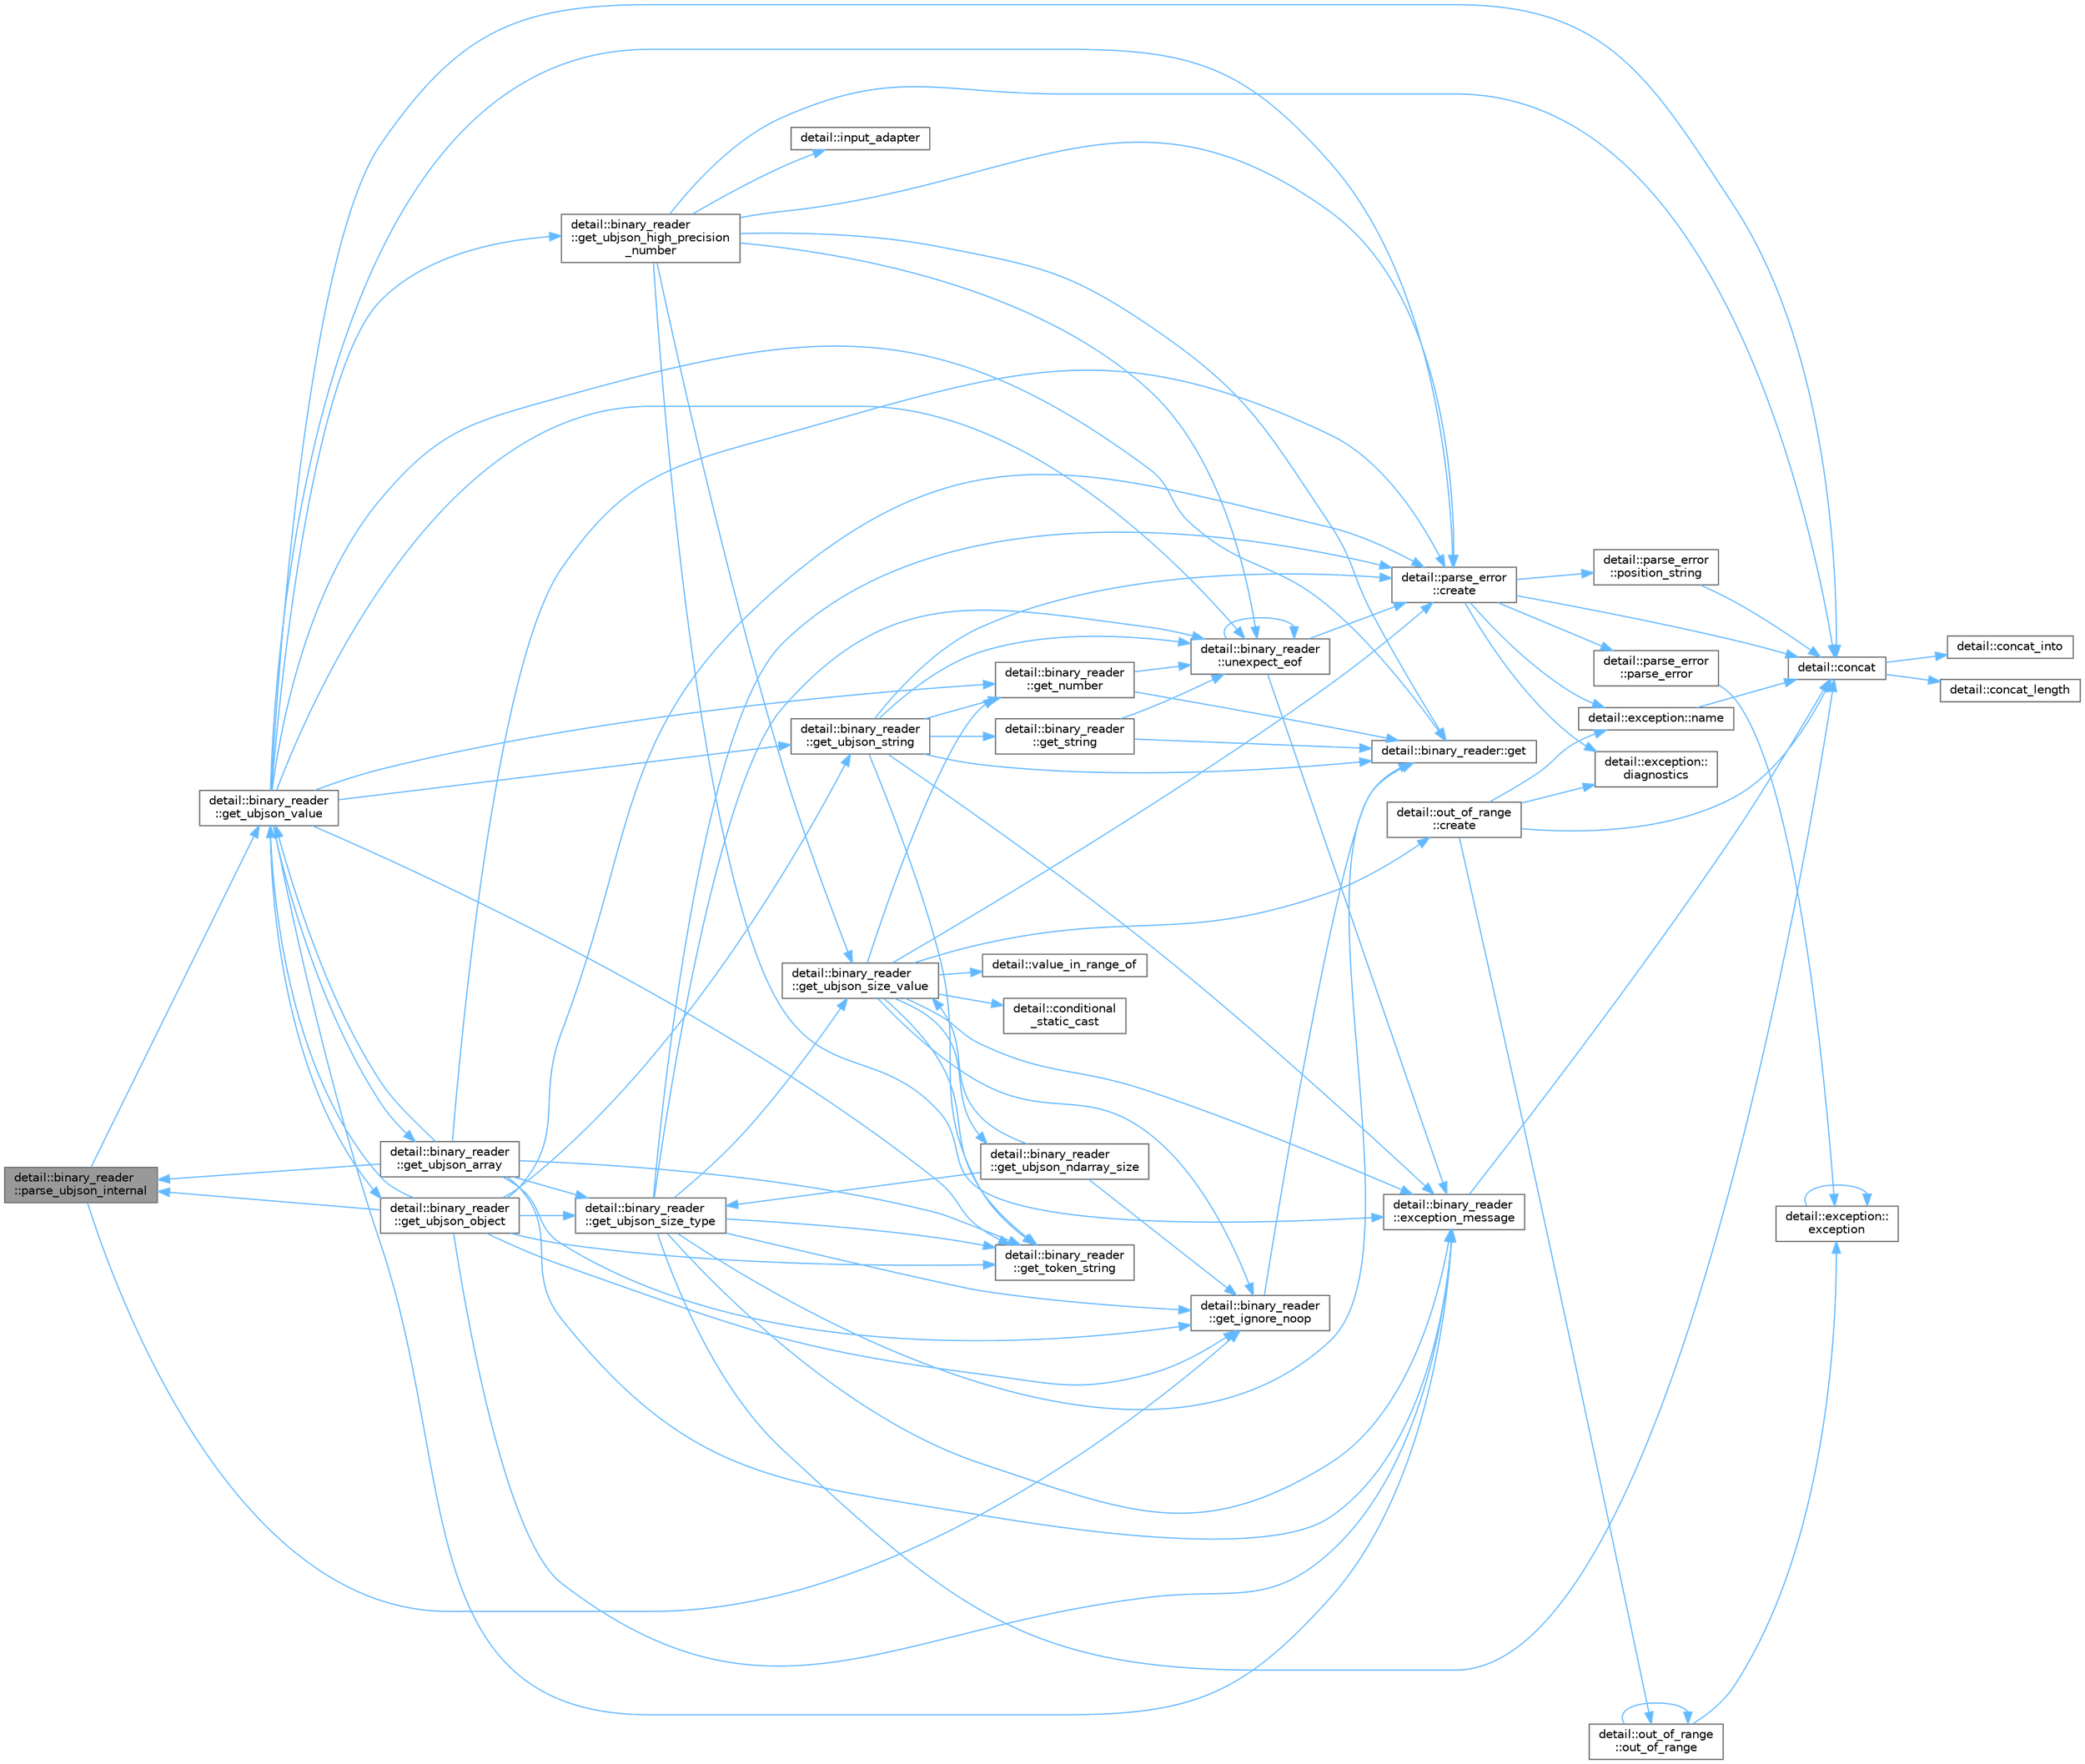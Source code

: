 digraph "detail::binary_reader::parse_ubjson_internal"
{
 // LATEX_PDF_SIZE
  bgcolor="transparent";
  edge [fontname=Helvetica,fontsize=10,labelfontname=Helvetica,labelfontsize=10];
  node [fontname=Helvetica,fontsize=10,shape=box,height=0.2,width=0.4];
  rankdir="LR";
  Node1 [id="Node000001",label="detail::binary_reader\l::parse_ubjson_internal",height=0.2,width=0.4,color="gray40", fillcolor="grey60", style="filled", fontcolor="black",tooltip=" "];
  Node1 -> Node2 [id="edge1_Node000001_Node000002",color="steelblue1",style="solid",tooltip=" "];
  Node2 [id="Node000002",label="detail::binary_reader\l::get_ignore_noop",height=0.2,width=0.4,color="grey40", fillcolor="white", style="filled",URL="$classdetail_1_1binary__reader.html#a451f9cb2d990780be3b6ffea6223134b",tooltip=" "];
  Node2 -> Node3 [id="edge2_Node000002_Node000003",color="steelblue1",style="solid",tooltip=" "];
  Node3 [id="Node000003",label="detail::binary_reader::get",height=0.2,width=0.4,color="grey40", fillcolor="white", style="filled",URL="$classdetail_1_1binary__reader.html#a9aeb80d0dd19032e1b2128b3f093a794",tooltip="get next character from the input"];
  Node1 -> Node4 [id="edge3_Node000001_Node000004",color="steelblue1",style="solid",tooltip=" "];
  Node4 [id="Node000004",label="detail::binary_reader\l::get_ubjson_value",height=0.2,width=0.4,color="grey40", fillcolor="white", style="filled",URL="$classdetail_1_1binary__reader.html#a45cdf02020f3bc5c27fada582f37516c",tooltip=" "];
  Node4 -> Node5 [id="edge4_Node000004_Node000005",color="steelblue1",style="solid",tooltip=" "];
  Node5 [id="Node000005",label="detail::concat",height=0.2,width=0.4,color="grey40", fillcolor="white", style="filled",URL="$namespacedetail.html#a266fb3d4bf633ad6c506434cc91164da",tooltip=" "];
  Node5 -> Node6 [id="edge5_Node000005_Node000006",color="steelblue1",style="solid",tooltip=" "];
  Node6 [id="Node000006",label="detail::concat_into",height=0.2,width=0.4,color="grey40", fillcolor="white", style="filled",URL="$namespacedetail.html#a89f967b745cf8df11ba9d59f93d97753",tooltip=" "];
  Node5 -> Node7 [id="edge6_Node000005_Node000007",color="steelblue1",style="solid",tooltip=" "];
  Node7 [id="Node000007",label="detail::concat_length",height=0.2,width=0.4,color="grey40", fillcolor="white", style="filled",URL="$namespacedetail.html#ac185140ed8c8fcc07a302a890b714b0d",tooltip=" "];
  Node4 -> Node8 [id="edge7_Node000004_Node000008",color="steelblue1",style="solid",tooltip=" "];
  Node8 [id="Node000008",label="detail::parse_error\l::create",height=0.2,width=0.4,color="grey40", fillcolor="white", style="filled",URL="$classdetail_1_1parse__error.html#a07046ea9f33d28f120af188ed674d6df",tooltip="create a parse error exception"];
  Node8 -> Node5 [id="edge8_Node000008_Node000005",color="steelblue1",style="solid",tooltip=" "];
  Node8 -> Node9 [id="edge9_Node000008_Node000009",color="steelblue1",style="solid",tooltip=" "];
  Node9 [id="Node000009",label="detail::exception::\ldiagnostics",height=0.2,width=0.4,color="grey40", fillcolor="white", style="filled",URL="$classdetail_1_1exception.html#a6b4a786b5c1c25dd3edaceb1bf2d5120",tooltip=" "];
  Node8 -> Node10 [id="edge10_Node000008_Node000010",color="steelblue1",style="solid",tooltip=" "];
  Node10 [id="Node000010",label="detail::exception::name",height=0.2,width=0.4,color="grey40", fillcolor="white", style="filled",URL="$classdetail_1_1exception.html#a8f1eb56b9964c8dd84d89d0da98d883b",tooltip=" "];
  Node10 -> Node5 [id="edge11_Node000010_Node000005",color="steelblue1",style="solid",tooltip=" "];
  Node8 -> Node11 [id="edge12_Node000008_Node000011",color="steelblue1",style="solid",tooltip=" "];
  Node11 [id="Node000011",label="detail::parse_error\l::parse_error",height=0.2,width=0.4,color="grey40", fillcolor="white", style="filled",URL="$classdetail_1_1parse__error.html#a7703a00cc97c4590e56254b62b479ff5",tooltip=" "];
  Node11 -> Node12 [id="edge13_Node000011_Node000012",color="steelblue1",style="solid",tooltip=" "];
  Node12 [id="Node000012",label="detail::exception::\lexception",height=0.2,width=0.4,color="grey40", fillcolor="white", style="filled",URL="$classdetail_1_1exception.html#a528d6bc77e88490bbb84cde2222b7ff0",tooltip=" "];
  Node12 -> Node12 [id="edge14_Node000012_Node000012",color="steelblue1",style="solid",tooltip=" "];
  Node8 -> Node13 [id="edge15_Node000008_Node000013",color="steelblue1",style="solid",tooltip=" "];
  Node13 [id="Node000013",label="detail::parse_error\l::position_string",height=0.2,width=0.4,color="grey40", fillcolor="white", style="filled",URL="$classdetail_1_1parse__error.html#a19cdccb06cba79d7b4efc51f501ced8b",tooltip=" "];
  Node13 -> Node5 [id="edge16_Node000013_Node000005",color="steelblue1",style="solid",tooltip=" "];
  Node4 -> Node14 [id="edge17_Node000004_Node000014",color="steelblue1",style="solid",tooltip=" "];
  Node14 [id="Node000014",label="detail::binary_reader\l::exception_message",height=0.2,width=0.4,color="grey40", fillcolor="white", style="filled",URL="$classdetail_1_1binary__reader.html#a39c740811882a0023f6386858a5d5270",tooltip=" "];
  Node14 -> Node5 [id="edge18_Node000014_Node000005",color="steelblue1",style="solid",tooltip=" "];
  Node4 -> Node3 [id="edge19_Node000004_Node000003",color="steelblue1",style="solid",tooltip=" "];
  Node4 -> Node15 [id="edge20_Node000004_Node000015",color="steelblue1",style="solid",tooltip=" "];
  Node15 [id="Node000015",label="detail::binary_reader\l::get_number",height=0.2,width=0.4,color="grey40", fillcolor="white", style="filled",URL="$classdetail_1_1binary__reader.html#a809c1fd4598b7d4cecaf93aaf1547205",tooltip=" "];
  Node15 -> Node3 [id="edge21_Node000015_Node000003",color="steelblue1",style="solid",tooltip=" "];
  Node15 -> Node16 [id="edge22_Node000015_Node000016",color="steelblue1",style="solid",tooltip=" "];
  Node16 [id="Node000016",label="detail::binary_reader\l::unexpect_eof",height=0.2,width=0.4,color="grey40", fillcolor="white", style="filled",URL="$classdetail_1_1binary__reader.html#a86d19cc231aae395395030fd8ae19fd5",tooltip=" "];
  Node16 -> Node8 [id="edge23_Node000016_Node000008",color="steelblue1",style="solid",tooltip=" "];
  Node16 -> Node14 [id="edge24_Node000016_Node000014",color="steelblue1",style="solid",tooltip=" "];
  Node16 -> Node16 [id="edge25_Node000016_Node000016",color="steelblue1",style="solid",tooltip=" "];
  Node4 -> Node17 [id="edge26_Node000004_Node000017",color="steelblue1",style="solid",tooltip=" "];
  Node17 [id="Node000017",label="detail::binary_reader\l::get_token_string",height=0.2,width=0.4,color="grey40", fillcolor="white", style="filled",URL="$classdetail_1_1binary__reader.html#a2ef89c65a295e23efa6d7363fafc84cc",tooltip=" "];
  Node4 -> Node18 [id="edge27_Node000004_Node000018",color="steelblue1",style="solid",tooltip=" "];
  Node18 [id="Node000018",label="detail::binary_reader\l::get_ubjson_array",height=0.2,width=0.4,color="grey40", fillcolor="white", style="filled",URL="$classdetail_1_1binary__reader.html#a87e4355139f3a972aa456a3ed465606e",tooltip=" "];
  Node18 -> Node8 [id="edge28_Node000018_Node000008",color="steelblue1",style="solid",tooltip=" "];
  Node18 -> Node14 [id="edge29_Node000018_Node000014",color="steelblue1",style="solid",tooltip=" "];
  Node18 -> Node2 [id="edge30_Node000018_Node000002",color="steelblue1",style="solid",tooltip=" "];
  Node18 -> Node17 [id="edge31_Node000018_Node000017",color="steelblue1",style="solid",tooltip=" "];
  Node18 -> Node19 [id="edge32_Node000018_Node000019",color="steelblue1",style="solid",tooltip=" "];
  Node19 [id="Node000019",label="detail::binary_reader\l::get_ubjson_size_type",height=0.2,width=0.4,color="grey40", fillcolor="white", style="filled",URL="$classdetail_1_1binary__reader.html#a0380c1d2d3332eddf36105009ff8f9fb",tooltip="determine the type and size for a container"];
  Node19 -> Node5 [id="edge33_Node000019_Node000005",color="steelblue1",style="solid",tooltip=" "];
  Node19 -> Node8 [id="edge34_Node000019_Node000008",color="steelblue1",style="solid",tooltip=" "];
  Node19 -> Node14 [id="edge35_Node000019_Node000014",color="steelblue1",style="solid",tooltip=" "];
  Node19 -> Node3 [id="edge36_Node000019_Node000003",color="steelblue1",style="solid",tooltip=" "];
  Node19 -> Node2 [id="edge37_Node000019_Node000002",color="steelblue1",style="solid",tooltip=" "];
  Node19 -> Node17 [id="edge38_Node000019_Node000017",color="steelblue1",style="solid",tooltip=" "];
  Node19 -> Node20 [id="edge39_Node000019_Node000020",color="steelblue1",style="solid",tooltip=" "];
  Node20 [id="Node000020",label="detail::binary_reader\l::get_ubjson_size_value",height=0.2,width=0.4,color="grey40", fillcolor="white", style="filled",URL="$classdetail_1_1binary__reader.html#abcd1952c7d1c9f4b5f93da9f62e23320",tooltip=" "];
  Node20 -> Node21 [id="edge40_Node000020_Node000021",color="steelblue1",style="solid",tooltip=" "];
  Node21 [id="Node000021",label="detail::conditional\l_static_cast",height=0.2,width=0.4,color="grey40", fillcolor="white", style="filled",URL="$namespacedetail.html#a5d17f1d261bd9fec64c08343c9f809fc",tooltip=" "];
  Node20 -> Node22 [id="edge41_Node000020_Node000022",color="steelblue1",style="solid",tooltip=" "];
  Node22 [id="Node000022",label="detail::out_of_range\l::create",height=0.2,width=0.4,color="grey40", fillcolor="white", style="filled",URL="$classdetail_1_1out__of__range.html#a79ea0d3ec02a853629dc827e045ecff5",tooltip=" "];
  Node22 -> Node5 [id="edge42_Node000022_Node000005",color="steelblue1",style="solid",tooltip=" "];
  Node22 -> Node9 [id="edge43_Node000022_Node000009",color="steelblue1",style="solid",tooltip=" "];
  Node22 -> Node10 [id="edge44_Node000022_Node000010",color="steelblue1",style="solid",tooltip=" "];
  Node22 -> Node23 [id="edge45_Node000022_Node000023",color="steelblue1",style="solid",tooltip=" "];
  Node23 [id="Node000023",label="detail::out_of_range\l::out_of_range",height=0.2,width=0.4,color="grey40", fillcolor="white", style="filled",URL="$classdetail_1_1out__of__range.html#a5be01a3b83b50a3775c6978946be4a18",tooltip=" "];
  Node23 -> Node12 [id="edge46_Node000023_Node000012",color="steelblue1",style="solid",tooltip=" "];
  Node23 -> Node23 [id="edge47_Node000023_Node000023",color="steelblue1",style="solid",tooltip=" "];
  Node20 -> Node8 [id="edge48_Node000020_Node000008",color="steelblue1",style="solid",tooltip=" "];
  Node20 -> Node14 [id="edge49_Node000020_Node000014",color="steelblue1",style="solid",tooltip=" "];
  Node20 -> Node2 [id="edge50_Node000020_Node000002",color="steelblue1",style="solid",tooltip=" "];
  Node20 -> Node15 [id="edge51_Node000020_Node000015",color="steelblue1",style="solid",tooltip=" "];
  Node20 -> Node17 [id="edge52_Node000020_Node000017",color="steelblue1",style="solid",tooltip=" "];
  Node20 -> Node24 [id="edge53_Node000020_Node000024",color="steelblue1",style="solid",tooltip=" "];
  Node24 [id="Node000024",label="detail::binary_reader\l::get_ubjson_ndarray_size",height=0.2,width=0.4,color="grey40", fillcolor="white", style="filled",URL="$classdetail_1_1binary__reader.html#a468f6555260ea65d96b91dfd6547f2d6",tooltip=" "];
  Node24 -> Node2 [id="edge54_Node000024_Node000002",color="steelblue1",style="solid",tooltip=" "];
  Node24 -> Node19 [id="edge55_Node000024_Node000019",color="steelblue1",style="solid",tooltip=" "];
  Node24 -> Node20 [id="edge56_Node000024_Node000020",color="steelblue1",style="solid",tooltip=" "];
  Node20 -> Node25 [id="edge57_Node000020_Node000025",color="steelblue1",style="solid",tooltip=" "];
  Node25 [id="Node000025",label="detail::value_in_range_of",height=0.2,width=0.4,color="grey40", fillcolor="white", style="filled",URL="$namespacedetail.html#a8e7a4119c6c8e86cef8f1c904c8bf040",tooltip=" "];
  Node19 -> Node16 [id="edge58_Node000019_Node000016",color="steelblue1",style="solid",tooltip=" "];
  Node18 -> Node4 [id="edge59_Node000018_Node000004",color="steelblue1",style="solid",tooltip=" "];
  Node18 -> Node1 [id="edge60_Node000018_Node000001",color="steelblue1",style="solid",tooltip=" "];
  Node4 -> Node26 [id="edge61_Node000004_Node000026",color="steelblue1",style="solid",tooltip=" "];
  Node26 [id="Node000026",label="detail::binary_reader\l::get_ubjson_high_precision\l_number",height=0.2,width=0.4,color="grey40", fillcolor="white", style="filled",URL="$classdetail_1_1binary__reader.html#a3e86be40b4ec5679c13147056fb089c8",tooltip=" "];
  Node26 -> Node5 [id="edge62_Node000026_Node000005",color="steelblue1",style="solid",tooltip=" "];
  Node26 -> Node8 [id="edge63_Node000026_Node000008",color="steelblue1",style="solid",tooltip=" "];
  Node26 -> Node14 [id="edge64_Node000026_Node000014",color="steelblue1",style="solid",tooltip=" "];
  Node26 -> Node3 [id="edge65_Node000026_Node000003",color="steelblue1",style="solid",tooltip=" "];
  Node26 -> Node20 [id="edge66_Node000026_Node000020",color="steelblue1",style="solid",tooltip=" "];
  Node26 -> Node27 [id="edge67_Node000026_Node000027",color="steelblue1",style="solid",tooltip=" "];
  Node27 [id="Node000027",label="detail::input_adapter",height=0.2,width=0.4,color="grey40", fillcolor="white", style="filled",URL="$namespacedetail.html#aada1510d1b55ad2faf4a71c70cffb374",tooltip=" "];
  Node26 -> Node16 [id="edge68_Node000026_Node000016",color="steelblue1",style="solid",tooltip=" "];
  Node4 -> Node28 [id="edge69_Node000004_Node000028",color="steelblue1",style="solid",tooltip=" "];
  Node28 [id="Node000028",label="detail::binary_reader\l::get_ubjson_object",height=0.2,width=0.4,color="grey40", fillcolor="white", style="filled",URL="$classdetail_1_1binary__reader.html#ad579eccbac92a913ebe15a4341c4daad",tooltip=" "];
  Node28 -> Node8 [id="edge70_Node000028_Node000008",color="steelblue1",style="solid",tooltip=" "];
  Node28 -> Node14 [id="edge71_Node000028_Node000014",color="steelblue1",style="solid",tooltip=" "];
  Node28 -> Node2 [id="edge72_Node000028_Node000002",color="steelblue1",style="solid",tooltip=" "];
  Node28 -> Node17 [id="edge73_Node000028_Node000017",color="steelblue1",style="solid",tooltip=" "];
  Node28 -> Node19 [id="edge74_Node000028_Node000019",color="steelblue1",style="solid",tooltip=" "];
  Node28 -> Node29 [id="edge75_Node000028_Node000029",color="steelblue1",style="solid",tooltip=" "];
  Node29 [id="Node000029",label="detail::binary_reader\l::get_ubjson_string",height=0.2,width=0.4,color="grey40", fillcolor="white", style="filled",URL="$classdetail_1_1binary__reader.html#ade7bfc83c8db15b0b4e60dd89c4fbac6",tooltip="reads a UBJSON string"];
  Node29 -> Node8 [id="edge76_Node000029_Node000008",color="steelblue1",style="solid",tooltip=" "];
  Node29 -> Node14 [id="edge77_Node000029_Node000014",color="steelblue1",style="solid",tooltip=" "];
  Node29 -> Node3 [id="edge78_Node000029_Node000003",color="steelblue1",style="solid",tooltip=" "];
  Node29 -> Node15 [id="edge79_Node000029_Node000015",color="steelblue1",style="solid",tooltip=" "];
  Node29 -> Node30 [id="edge80_Node000029_Node000030",color="steelblue1",style="solid",tooltip=" "];
  Node30 [id="Node000030",label="detail::binary_reader\l::get_string",height=0.2,width=0.4,color="grey40", fillcolor="white", style="filled",URL="$classdetail_1_1binary__reader.html#a0378b0788080dd6ba0eaaaa7aab855bf",tooltip="create a string by reading characters from the input"];
  Node30 -> Node3 [id="edge81_Node000030_Node000003",color="steelblue1",style="solid",tooltip=" "];
  Node30 -> Node16 [id="edge82_Node000030_Node000016",color="steelblue1",style="solid",tooltip=" "];
  Node29 -> Node17 [id="edge83_Node000029_Node000017",color="steelblue1",style="solid",tooltip=" "];
  Node29 -> Node16 [id="edge84_Node000029_Node000016",color="steelblue1",style="solid",tooltip=" "];
  Node28 -> Node4 [id="edge85_Node000028_Node000004",color="steelblue1",style="solid",tooltip=" "];
  Node28 -> Node1 [id="edge86_Node000028_Node000001",color="steelblue1",style="solid",tooltip=" "];
  Node4 -> Node29 [id="edge87_Node000004_Node000029",color="steelblue1",style="solid",tooltip=" "];
  Node4 -> Node16 [id="edge88_Node000004_Node000016",color="steelblue1",style="solid",tooltip=" "];
}
